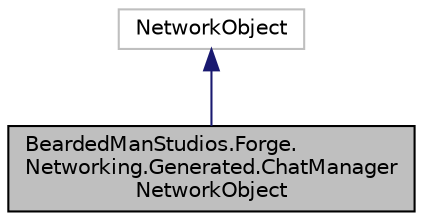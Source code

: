 digraph "BeardedManStudios.Forge.Networking.Generated.ChatManagerNetworkObject"
{
 // LATEX_PDF_SIZE
  edge [fontname="Helvetica",fontsize="10",labelfontname="Helvetica",labelfontsize="10"];
  node [fontname="Helvetica",fontsize="10",shape=record];
  Node0 [label="BeardedManStudios.Forge.\lNetworking.Generated.ChatManager\lNetworkObject",height=0.2,width=0.4,color="black", fillcolor="grey75", style="filled", fontcolor="black",tooltip=" "];
  Node1 -> Node0 [dir="back",color="midnightblue",fontsize="10",style="solid",fontname="Helvetica"];
  Node1 [label="NetworkObject",height=0.2,width=0.4,color="grey75", fillcolor="white", style="filled",tooltip=" "];
}
